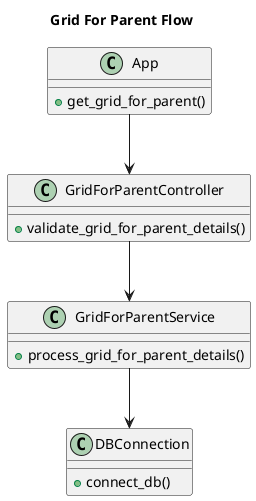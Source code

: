 @startuml ""
title Grid For Parent Flow

class App {
    +get_grid_for_parent()
}

class GridForParentController {
    +validate_grid_for_parent_details()
}

class GridForParentService {
    +process_grid_for_parent_details()
}

class DBConnection {
    +connect_db()
}

App --> GridForParentController
GridForParentController --> GridForParentService 
GridForParentService --> DBConnection

@enduml
